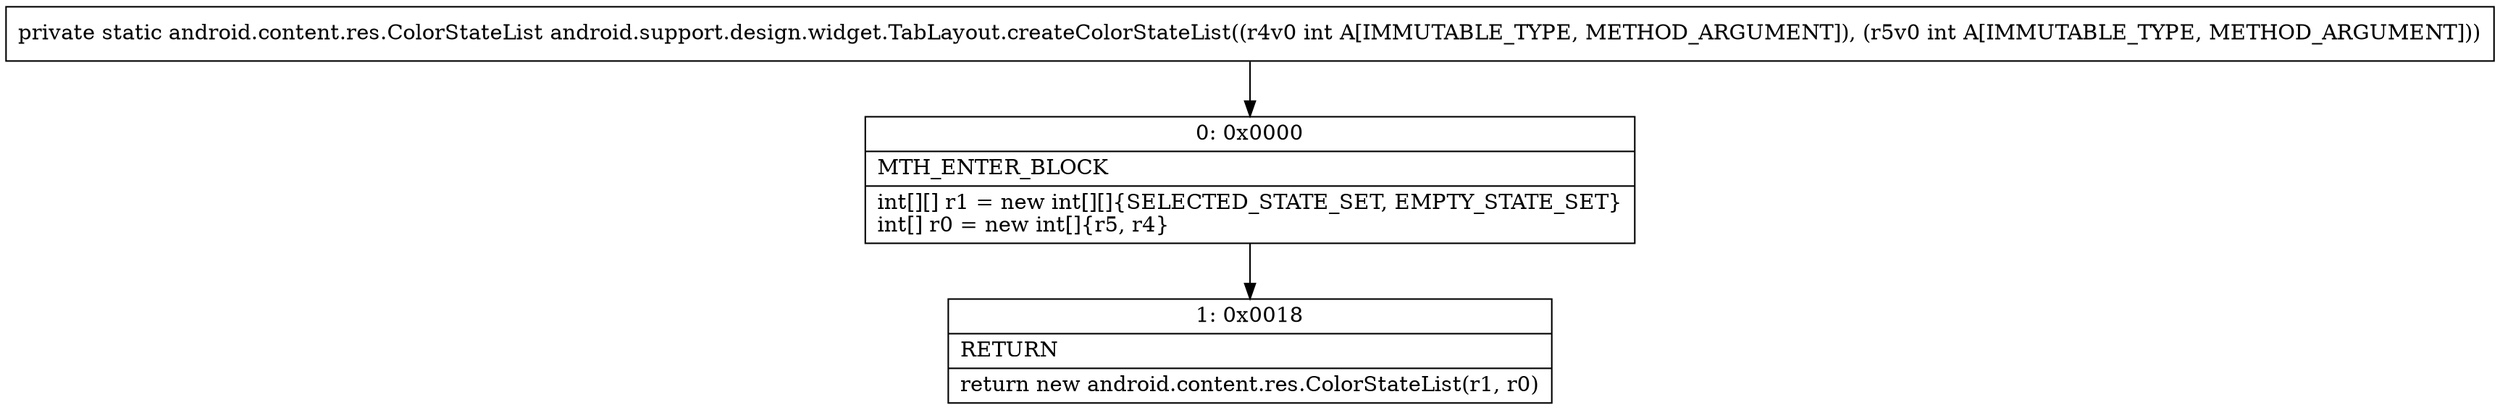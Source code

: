 digraph "CFG forandroid.support.design.widget.TabLayout.createColorStateList(II)Landroid\/content\/res\/ColorStateList;" {
Node_0 [shape=record,label="{0\:\ 0x0000|MTH_ENTER_BLOCK\l|int[][] r1 = new int[][]\{SELECTED_STATE_SET, EMPTY_STATE_SET\}\lint[] r0 = new int[]\{r5, r4\}\l}"];
Node_1 [shape=record,label="{1\:\ 0x0018|RETURN\l|return new android.content.res.ColorStateList(r1, r0)\l}"];
MethodNode[shape=record,label="{private static android.content.res.ColorStateList android.support.design.widget.TabLayout.createColorStateList((r4v0 int A[IMMUTABLE_TYPE, METHOD_ARGUMENT]), (r5v0 int A[IMMUTABLE_TYPE, METHOD_ARGUMENT])) }"];
MethodNode -> Node_0;
Node_0 -> Node_1;
}

